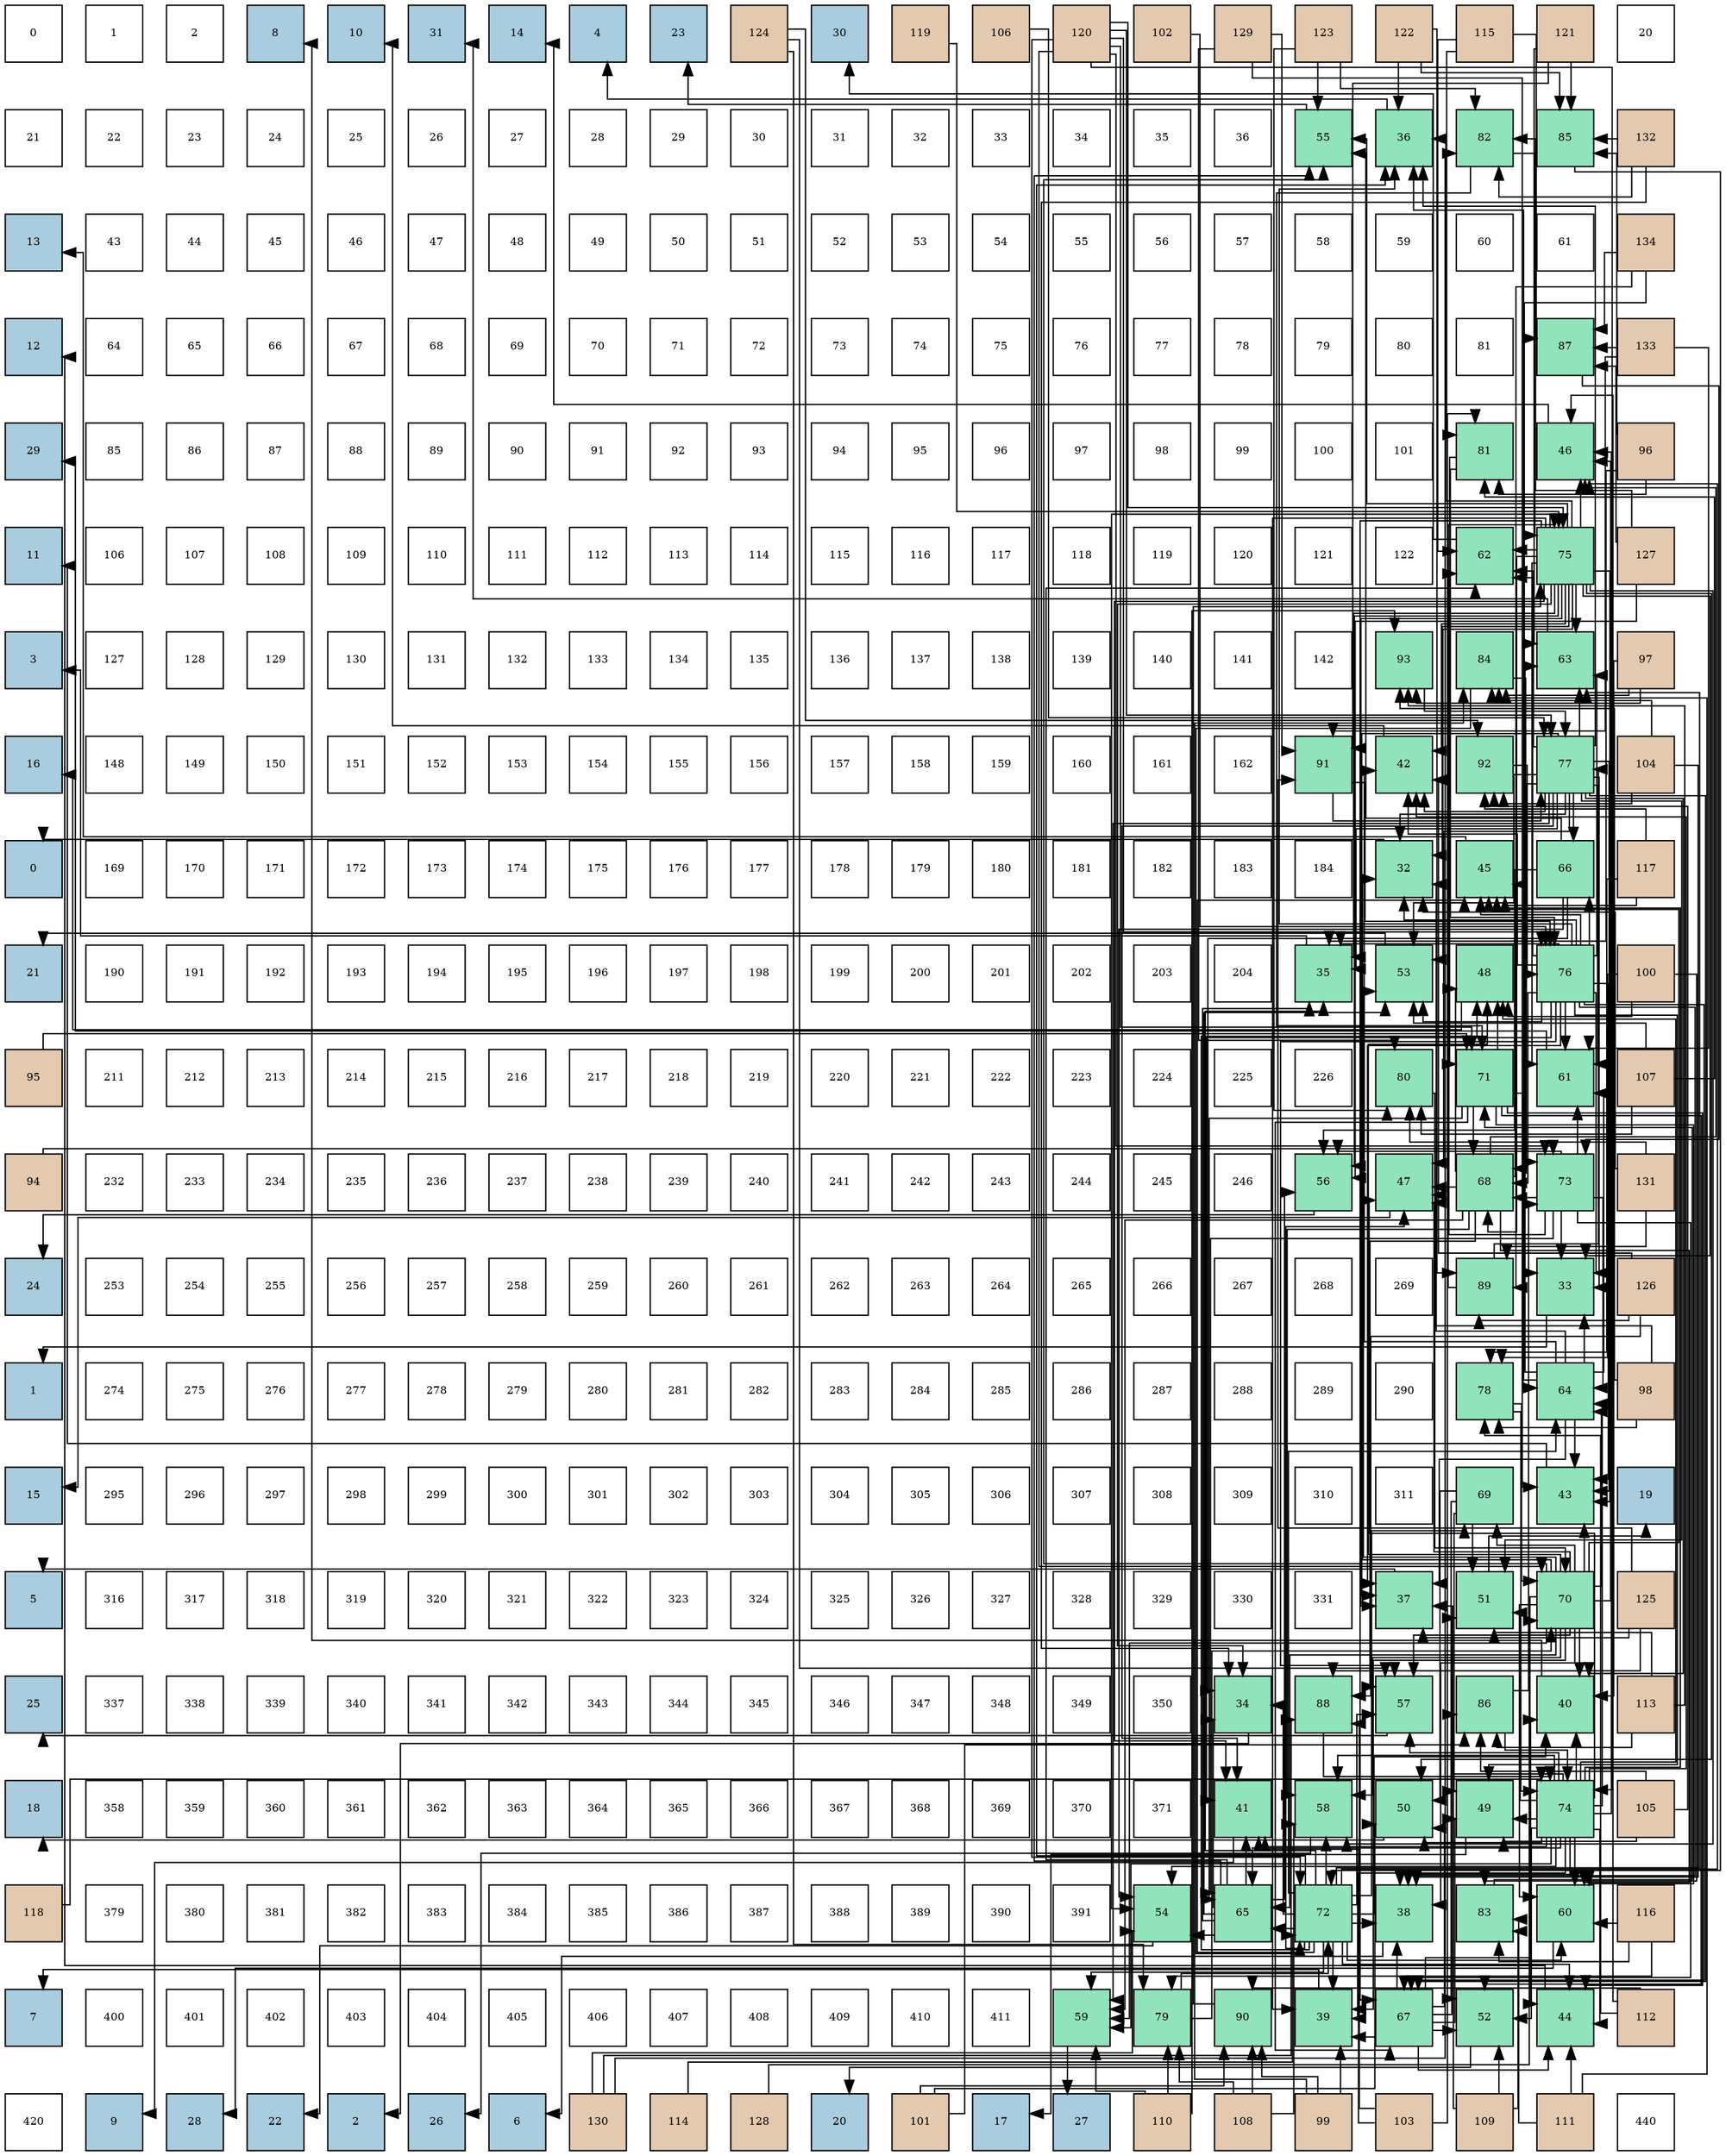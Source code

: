 digraph layout{
 rankdir=TB;
 splines=ortho;
 node [style=filled shape=square fixedsize=true width=0.6];
0[label="0", fontsize=8, fillcolor="#ffffff"];
1[label="1", fontsize=8, fillcolor="#ffffff"];
2[label="2", fontsize=8, fillcolor="#ffffff"];
3[label="8", fontsize=8, fillcolor="#a9ccde"];
4[label="10", fontsize=8, fillcolor="#a9ccde"];
5[label="31", fontsize=8, fillcolor="#a9ccde"];
6[label="14", fontsize=8, fillcolor="#a9ccde"];
7[label="4", fontsize=8, fillcolor="#a9ccde"];
8[label="23", fontsize=8, fillcolor="#a9ccde"];
9[label="124", fontsize=8, fillcolor="#e3c9af"];
10[label="30", fontsize=8, fillcolor="#a9ccde"];
11[label="119", fontsize=8, fillcolor="#e3c9af"];
12[label="106", fontsize=8, fillcolor="#e3c9af"];
13[label="120", fontsize=8, fillcolor="#e3c9af"];
14[label="102", fontsize=8, fillcolor="#e3c9af"];
15[label="129", fontsize=8, fillcolor="#e3c9af"];
16[label="123", fontsize=8, fillcolor="#e3c9af"];
17[label="122", fontsize=8, fillcolor="#e3c9af"];
18[label="115", fontsize=8, fillcolor="#e3c9af"];
19[label="121", fontsize=8, fillcolor="#e3c9af"];
20[label="20", fontsize=8, fillcolor="#ffffff"];
21[label="21", fontsize=8, fillcolor="#ffffff"];
22[label="22", fontsize=8, fillcolor="#ffffff"];
23[label="23", fontsize=8, fillcolor="#ffffff"];
24[label="24", fontsize=8, fillcolor="#ffffff"];
25[label="25", fontsize=8, fillcolor="#ffffff"];
26[label="26", fontsize=8, fillcolor="#ffffff"];
27[label="27", fontsize=8, fillcolor="#ffffff"];
28[label="28", fontsize=8, fillcolor="#ffffff"];
29[label="29", fontsize=8, fillcolor="#ffffff"];
30[label="30", fontsize=8, fillcolor="#ffffff"];
31[label="31", fontsize=8, fillcolor="#ffffff"];
32[label="32", fontsize=8, fillcolor="#ffffff"];
33[label="33", fontsize=8, fillcolor="#ffffff"];
34[label="34", fontsize=8, fillcolor="#ffffff"];
35[label="35", fontsize=8, fillcolor="#ffffff"];
36[label="36", fontsize=8, fillcolor="#ffffff"];
37[label="55", fontsize=8, fillcolor="#91e3bb"];
38[label="36", fontsize=8, fillcolor="#91e3bb"];
39[label="82", fontsize=8, fillcolor="#91e3bb"];
40[label="85", fontsize=8, fillcolor="#91e3bb"];
41[label="132", fontsize=8, fillcolor="#e3c9af"];
42[label="13", fontsize=8, fillcolor="#a9ccde"];
43[label="43", fontsize=8, fillcolor="#ffffff"];
44[label="44", fontsize=8, fillcolor="#ffffff"];
45[label="45", fontsize=8, fillcolor="#ffffff"];
46[label="46", fontsize=8, fillcolor="#ffffff"];
47[label="47", fontsize=8, fillcolor="#ffffff"];
48[label="48", fontsize=8, fillcolor="#ffffff"];
49[label="49", fontsize=8, fillcolor="#ffffff"];
50[label="50", fontsize=8, fillcolor="#ffffff"];
51[label="51", fontsize=8, fillcolor="#ffffff"];
52[label="52", fontsize=8, fillcolor="#ffffff"];
53[label="53", fontsize=8, fillcolor="#ffffff"];
54[label="54", fontsize=8, fillcolor="#ffffff"];
55[label="55", fontsize=8, fillcolor="#ffffff"];
56[label="56", fontsize=8, fillcolor="#ffffff"];
57[label="57", fontsize=8, fillcolor="#ffffff"];
58[label="58", fontsize=8, fillcolor="#ffffff"];
59[label="59", fontsize=8, fillcolor="#ffffff"];
60[label="60", fontsize=8, fillcolor="#ffffff"];
61[label="61", fontsize=8, fillcolor="#ffffff"];
62[label="134", fontsize=8, fillcolor="#e3c9af"];
63[label="12", fontsize=8, fillcolor="#a9ccde"];
64[label="64", fontsize=8, fillcolor="#ffffff"];
65[label="65", fontsize=8, fillcolor="#ffffff"];
66[label="66", fontsize=8, fillcolor="#ffffff"];
67[label="67", fontsize=8, fillcolor="#ffffff"];
68[label="68", fontsize=8, fillcolor="#ffffff"];
69[label="69", fontsize=8, fillcolor="#ffffff"];
70[label="70", fontsize=8, fillcolor="#ffffff"];
71[label="71", fontsize=8, fillcolor="#ffffff"];
72[label="72", fontsize=8, fillcolor="#ffffff"];
73[label="73", fontsize=8, fillcolor="#ffffff"];
74[label="74", fontsize=8, fillcolor="#ffffff"];
75[label="75", fontsize=8, fillcolor="#ffffff"];
76[label="76", fontsize=8, fillcolor="#ffffff"];
77[label="77", fontsize=8, fillcolor="#ffffff"];
78[label="78", fontsize=8, fillcolor="#ffffff"];
79[label="79", fontsize=8, fillcolor="#ffffff"];
80[label="80", fontsize=8, fillcolor="#ffffff"];
81[label="81", fontsize=8, fillcolor="#ffffff"];
82[label="87", fontsize=8, fillcolor="#91e3bb"];
83[label="133", fontsize=8, fillcolor="#e3c9af"];
84[label="29", fontsize=8, fillcolor="#a9ccde"];
85[label="85", fontsize=8, fillcolor="#ffffff"];
86[label="86", fontsize=8, fillcolor="#ffffff"];
87[label="87", fontsize=8, fillcolor="#ffffff"];
88[label="88", fontsize=8, fillcolor="#ffffff"];
89[label="89", fontsize=8, fillcolor="#ffffff"];
90[label="90", fontsize=8, fillcolor="#ffffff"];
91[label="91", fontsize=8, fillcolor="#ffffff"];
92[label="92", fontsize=8, fillcolor="#ffffff"];
93[label="93", fontsize=8, fillcolor="#ffffff"];
94[label="94", fontsize=8, fillcolor="#ffffff"];
95[label="95", fontsize=8, fillcolor="#ffffff"];
96[label="96", fontsize=8, fillcolor="#ffffff"];
97[label="97", fontsize=8, fillcolor="#ffffff"];
98[label="98", fontsize=8, fillcolor="#ffffff"];
99[label="99", fontsize=8, fillcolor="#ffffff"];
100[label="100", fontsize=8, fillcolor="#ffffff"];
101[label="101", fontsize=8, fillcolor="#ffffff"];
102[label="81", fontsize=8, fillcolor="#91e3bb"];
103[label="46", fontsize=8, fillcolor="#91e3bb"];
104[label="96", fontsize=8, fillcolor="#e3c9af"];
105[label="11", fontsize=8, fillcolor="#a9ccde"];
106[label="106", fontsize=8, fillcolor="#ffffff"];
107[label="107", fontsize=8, fillcolor="#ffffff"];
108[label="108", fontsize=8, fillcolor="#ffffff"];
109[label="109", fontsize=8, fillcolor="#ffffff"];
110[label="110", fontsize=8, fillcolor="#ffffff"];
111[label="111", fontsize=8, fillcolor="#ffffff"];
112[label="112", fontsize=8, fillcolor="#ffffff"];
113[label="113", fontsize=8, fillcolor="#ffffff"];
114[label="114", fontsize=8, fillcolor="#ffffff"];
115[label="115", fontsize=8, fillcolor="#ffffff"];
116[label="116", fontsize=8, fillcolor="#ffffff"];
117[label="117", fontsize=8, fillcolor="#ffffff"];
118[label="118", fontsize=8, fillcolor="#ffffff"];
119[label="119", fontsize=8, fillcolor="#ffffff"];
120[label="120", fontsize=8, fillcolor="#ffffff"];
121[label="121", fontsize=8, fillcolor="#ffffff"];
122[label="122", fontsize=8, fillcolor="#ffffff"];
123[label="62", fontsize=8, fillcolor="#91e3bb"];
124[label="75", fontsize=8, fillcolor="#91e3bb"];
125[label="127", fontsize=8, fillcolor="#e3c9af"];
126[label="3", fontsize=8, fillcolor="#a9ccde"];
127[label="127", fontsize=8, fillcolor="#ffffff"];
128[label="128", fontsize=8, fillcolor="#ffffff"];
129[label="129", fontsize=8, fillcolor="#ffffff"];
130[label="130", fontsize=8, fillcolor="#ffffff"];
131[label="131", fontsize=8, fillcolor="#ffffff"];
132[label="132", fontsize=8, fillcolor="#ffffff"];
133[label="133", fontsize=8, fillcolor="#ffffff"];
134[label="134", fontsize=8, fillcolor="#ffffff"];
135[label="135", fontsize=8, fillcolor="#ffffff"];
136[label="136", fontsize=8, fillcolor="#ffffff"];
137[label="137", fontsize=8, fillcolor="#ffffff"];
138[label="138", fontsize=8, fillcolor="#ffffff"];
139[label="139", fontsize=8, fillcolor="#ffffff"];
140[label="140", fontsize=8, fillcolor="#ffffff"];
141[label="141", fontsize=8, fillcolor="#ffffff"];
142[label="142", fontsize=8, fillcolor="#ffffff"];
143[label="93", fontsize=8, fillcolor="#91e3bb"];
144[label="84", fontsize=8, fillcolor="#91e3bb"];
145[label="63", fontsize=8, fillcolor="#91e3bb"];
146[label="97", fontsize=8, fillcolor="#e3c9af"];
147[label="16", fontsize=8, fillcolor="#a9ccde"];
148[label="148", fontsize=8, fillcolor="#ffffff"];
149[label="149", fontsize=8, fillcolor="#ffffff"];
150[label="150", fontsize=8, fillcolor="#ffffff"];
151[label="151", fontsize=8, fillcolor="#ffffff"];
152[label="152", fontsize=8, fillcolor="#ffffff"];
153[label="153", fontsize=8, fillcolor="#ffffff"];
154[label="154", fontsize=8, fillcolor="#ffffff"];
155[label="155", fontsize=8, fillcolor="#ffffff"];
156[label="156", fontsize=8, fillcolor="#ffffff"];
157[label="157", fontsize=8, fillcolor="#ffffff"];
158[label="158", fontsize=8, fillcolor="#ffffff"];
159[label="159", fontsize=8, fillcolor="#ffffff"];
160[label="160", fontsize=8, fillcolor="#ffffff"];
161[label="161", fontsize=8, fillcolor="#ffffff"];
162[label="162", fontsize=8, fillcolor="#ffffff"];
163[label="91", fontsize=8, fillcolor="#91e3bb"];
164[label="42", fontsize=8, fillcolor="#91e3bb"];
165[label="92", fontsize=8, fillcolor="#91e3bb"];
166[label="77", fontsize=8, fillcolor="#91e3bb"];
167[label="104", fontsize=8, fillcolor="#e3c9af"];
168[label="0", fontsize=8, fillcolor="#a9ccde"];
169[label="169", fontsize=8, fillcolor="#ffffff"];
170[label="170", fontsize=8, fillcolor="#ffffff"];
171[label="171", fontsize=8, fillcolor="#ffffff"];
172[label="172", fontsize=8, fillcolor="#ffffff"];
173[label="173", fontsize=8, fillcolor="#ffffff"];
174[label="174", fontsize=8, fillcolor="#ffffff"];
175[label="175", fontsize=8, fillcolor="#ffffff"];
176[label="176", fontsize=8, fillcolor="#ffffff"];
177[label="177", fontsize=8, fillcolor="#ffffff"];
178[label="178", fontsize=8, fillcolor="#ffffff"];
179[label="179", fontsize=8, fillcolor="#ffffff"];
180[label="180", fontsize=8, fillcolor="#ffffff"];
181[label="181", fontsize=8, fillcolor="#ffffff"];
182[label="182", fontsize=8, fillcolor="#ffffff"];
183[label="183", fontsize=8, fillcolor="#ffffff"];
184[label="184", fontsize=8, fillcolor="#ffffff"];
185[label="32", fontsize=8, fillcolor="#91e3bb"];
186[label="45", fontsize=8, fillcolor="#91e3bb"];
187[label="66", fontsize=8, fillcolor="#91e3bb"];
188[label="117", fontsize=8, fillcolor="#e3c9af"];
189[label="21", fontsize=8, fillcolor="#a9ccde"];
190[label="190", fontsize=8, fillcolor="#ffffff"];
191[label="191", fontsize=8, fillcolor="#ffffff"];
192[label="192", fontsize=8, fillcolor="#ffffff"];
193[label="193", fontsize=8, fillcolor="#ffffff"];
194[label="194", fontsize=8, fillcolor="#ffffff"];
195[label="195", fontsize=8, fillcolor="#ffffff"];
196[label="196", fontsize=8, fillcolor="#ffffff"];
197[label="197", fontsize=8, fillcolor="#ffffff"];
198[label="198", fontsize=8, fillcolor="#ffffff"];
199[label="199", fontsize=8, fillcolor="#ffffff"];
200[label="200", fontsize=8, fillcolor="#ffffff"];
201[label="201", fontsize=8, fillcolor="#ffffff"];
202[label="202", fontsize=8, fillcolor="#ffffff"];
203[label="203", fontsize=8, fillcolor="#ffffff"];
204[label="204", fontsize=8, fillcolor="#ffffff"];
205[label="35", fontsize=8, fillcolor="#91e3bb"];
206[label="53", fontsize=8, fillcolor="#91e3bb"];
207[label="48", fontsize=8, fillcolor="#91e3bb"];
208[label="76", fontsize=8, fillcolor="#91e3bb"];
209[label="100", fontsize=8, fillcolor="#e3c9af"];
210[label="95", fontsize=8, fillcolor="#e3c9af"];
211[label="211", fontsize=8, fillcolor="#ffffff"];
212[label="212", fontsize=8, fillcolor="#ffffff"];
213[label="213", fontsize=8, fillcolor="#ffffff"];
214[label="214", fontsize=8, fillcolor="#ffffff"];
215[label="215", fontsize=8, fillcolor="#ffffff"];
216[label="216", fontsize=8, fillcolor="#ffffff"];
217[label="217", fontsize=8, fillcolor="#ffffff"];
218[label="218", fontsize=8, fillcolor="#ffffff"];
219[label="219", fontsize=8, fillcolor="#ffffff"];
220[label="220", fontsize=8, fillcolor="#ffffff"];
221[label="221", fontsize=8, fillcolor="#ffffff"];
222[label="222", fontsize=8, fillcolor="#ffffff"];
223[label="223", fontsize=8, fillcolor="#ffffff"];
224[label="224", fontsize=8, fillcolor="#ffffff"];
225[label="225", fontsize=8, fillcolor="#ffffff"];
226[label="226", fontsize=8, fillcolor="#ffffff"];
227[label="80", fontsize=8, fillcolor="#91e3bb"];
228[label="71", fontsize=8, fillcolor="#91e3bb"];
229[label="61", fontsize=8, fillcolor="#91e3bb"];
230[label="107", fontsize=8, fillcolor="#e3c9af"];
231[label="94", fontsize=8, fillcolor="#e3c9af"];
232[label="232", fontsize=8, fillcolor="#ffffff"];
233[label="233", fontsize=8, fillcolor="#ffffff"];
234[label="234", fontsize=8, fillcolor="#ffffff"];
235[label="235", fontsize=8, fillcolor="#ffffff"];
236[label="236", fontsize=8, fillcolor="#ffffff"];
237[label="237", fontsize=8, fillcolor="#ffffff"];
238[label="238", fontsize=8, fillcolor="#ffffff"];
239[label="239", fontsize=8, fillcolor="#ffffff"];
240[label="240", fontsize=8, fillcolor="#ffffff"];
241[label="241", fontsize=8, fillcolor="#ffffff"];
242[label="242", fontsize=8, fillcolor="#ffffff"];
243[label="243", fontsize=8, fillcolor="#ffffff"];
244[label="244", fontsize=8, fillcolor="#ffffff"];
245[label="245", fontsize=8, fillcolor="#ffffff"];
246[label="246", fontsize=8, fillcolor="#ffffff"];
247[label="56", fontsize=8, fillcolor="#91e3bb"];
248[label="47", fontsize=8, fillcolor="#91e3bb"];
249[label="68", fontsize=8, fillcolor="#91e3bb"];
250[label="73", fontsize=8, fillcolor="#91e3bb"];
251[label="131", fontsize=8, fillcolor="#e3c9af"];
252[label="24", fontsize=8, fillcolor="#a9ccde"];
253[label="253", fontsize=8, fillcolor="#ffffff"];
254[label="254", fontsize=8, fillcolor="#ffffff"];
255[label="255", fontsize=8, fillcolor="#ffffff"];
256[label="256", fontsize=8, fillcolor="#ffffff"];
257[label="257", fontsize=8, fillcolor="#ffffff"];
258[label="258", fontsize=8, fillcolor="#ffffff"];
259[label="259", fontsize=8, fillcolor="#ffffff"];
260[label="260", fontsize=8, fillcolor="#ffffff"];
261[label="261", fontsize=8, fillcolor="#ffffff"];
262[label="262", fontsize=8, fillcolor="#ffffff"];
263[label="263", fontsize=8, fillcolor="#ffffff"];
264[label="264", fontsize=8, fillcolor="#ffffff"];
265[label="265", fontsize=8, fillcolor="#ffffff"];
266[label="266", fontsize=8, fillcolor="#ffffff"];
267[label="267", fontsize=8, fillcolor="#ffffff"];
268[label="268", fontsize=8, fillcolor="#ffffff"];
269[label="269", fontsize=8, fillcolor="#ffffff"];
270[label="89", fontsize=8, fillcolor="#91e3bb"];
271[label="33", fontsize=8, fillcolor="#91e3bb"];
272[label="126", fontsize=8, fillcolor="#e3c9af"];
273[label="1", fontsize=8, fillcolor="#a9ccde"];
274[label="274", fontsize=8, fillcolor="#ffffff"];
275[label="275", fontsize=8, fillcolor="#ffffff"];
276[label="276", fontsize=8, fillcolor="#ffffff"];
277[label="277", fontsize=8, fillcolor="#ffffff"];
278[label="278", fontsize=8, fillcolor="#ffffff"];
279[label="279", fontsize=8, fillcolor="#ffffff"];
280[label="280", fontsize=8, fillcolor="#ffffff"];
281[label="281", fontsize=8, fillcolor="#ffffff"];
282[label="282", fontsize=8, fillcolor="#ffffff"];
283[label="283", fontsize=8, fillcolor="#ffffff"];
284[label="284", fontsize=8, fillcolor="#ffffff"];
285[label="285", fontsize=8, fillcolor="#ffffff"];
286[label="286", fontsize=8, fillcolor="#ffffff"];
287[label="287", fontsize=8, fillcolor="#ffffff"];
288[label="288", fontsize=8, fillcolor="#ffffff"];
289[label="289", fontsize=8, fillcolor="#ffffff"];
290[label="290", fontsize=8, fillcolor="#ffffff"];
291[label="78", fontsize=8, fillcolor="#91e3bb"];
292[label="64", fontsize=8, fillcolor="#91e3bb"];
293[label="98", fontsize=8, fillcolor="#e3c9af"];
294[label="15", fontsize=8, fillcolor="#a9ccde"];
295[label="295", fontsize=8, fillcolor="#ffffff"];
296[label="296", fontsize=8, fillcolor="#ffffff"];
297[label="297", fontsize=8, fillcolor="#ffffff"];
298[label="298", fontsize=8, fillcolor="#ffffff"];
299[label="299", fontsize=8, fillcolor="#ffffff"];
300[label="300", fontsize=8, fillcolor="#ffffff"];
301[label="301", fontsize=8, fillcolor="#ffffff"];
302[label="302", fontsize=8, fillcolor="#ffffff"];
303[label="303", fontsize=8, fillcolor="#ffffff"];
304[label="304", fontsize=8, fillcolor="#ffffff"];
305[label="305", fontsize=8, fillcolor="#ffffff"];
306[label="306", fontsize=8, fillcolor="#ffffff"];
307[label="307", fontsize=8, fillcolor="#ffffff"];
308[label="308", fontsize=8, fillcolor="#ffffff"];
309[label="309", fontsize=8, fillcolor="#ffffff"];
310[label="310", fontsize=8, fillcolor="#ffffff"];
311[label="311", fontsize=8, fillcolor="#ffffff"];
312[label="69", fontsize=8, fillcolor="#91e3bb"];
313[label="43", fontsize=8, fillcolor="#91e3bb"];
314[label="19", fontsize=8, fillcolor="#a9ccde"];
315[label="5", fontsize=8, fillcolor="#a9ccde"];
316[label="316", fontsize=8, fillcolor="#ffffff"];
317[label="317", fontsize=8, fillcolor="#ffffff"];
318[label="318", fontsize=8, fillcolor="#ffffff"];
319[label="319", fontsize=8, fillcolor="#ffffff"];
320[label="320", fontsize=8, fillcolor="#ffffff"];
321[label="321", fontsize=8, fillcolor="#ffffff"];
322[label="322", fontsize=8, fillcolor="#ffffff"];
323[label="323", fontsize=8, fillcolor="#ffffff"];
324[label="324", fontsize=8, fillcolor="#ffffff"];
325[label="325", fontsize=8, fillcolor="#ffffff"];
326[label="326", fontsize=8, fillcolor="#ffffff"];
327[label="327", fontsize=8, fillcolor="#ffffff"];
328[label="328", fontsize=8, fillcolor="#ffffff"];
329[label="329", fontsize=8, fillcolor="#ffffff"];
330[label="330", fontsize=8, fillcolor="#ffffff"];
331[label="331", fontsize=8, fillcolor="#ffffff"];
332[label="37", fontsize=8, fillcolor="#91e3bb"];
333[label="51", fontsize=8, fillcolor="#91e3bb"];
334[label="70", fontsize=8, fillcolor="#91e3bb"];
335[label="125", fontsize=8, fillcolor="#e3c9af"];
336[label="25", fontsize=8, fillcolor="#a9ccde"];
337[label="337", fontsize=8, fillcolor="#ffffff"];
338[label="338", fontsize=8, fillcolor="#ffffff"];
339[label="339", fontsize=8, fillcolor="#ffffff"];
340[label="340", fontsize=8, fillcolor="#ffffff"];
341[label="341", fontsize=8, fillcolor="#ffffff"];
342[label="342", fontsize=8, fillcolor="#ffffff"];
343[label="343", fontsize=8, fillcolor="#ffffff"];
344[label="344", fontsize=8, fillcolor="#ffffff"];
345[label="345", fontsize=8, fillcolor="#ffffff"];
346[label="346", fontsize=8, fillcolor="#ffffff"];
347[label="347", fontsize=8, fillcolor="#ffffff"];
348[label="348", fontsize=8, fillcolor="#ffffff"];
349[label="349", fontsize=8, fillcolor="#ffffff"];
350[label="350", fontsize=8, fillcolor="#ffffff"];
351[label="34", fontsize=8, fillcolor="#91e3bb"];
352[label="88", fontsize=8, fillcolor="#91e3bb"];
353[label="57", fontsize=8, fillcolor="#91e3bb"];
354[label="86", fontsize=8, fillcolor="#91e3bb"];
355[label="40", fontsize=8, fillcolor="#91e3bb"];
356[label="113", fontsize=8, fillcolor="#e3c9af"];
357[label="18", fontsize=8, fillcolor="#a9ccde"];
358[label="358", fontsize=8, fillcolor="#ffffff"];
359[label="359", fontsize=8, fillcolor="#ffffff"];
360[label="360", fontsize=8, fillcolor="#ffffff"];
361[label="361", fontsize=8, fillcolor="#ffffff"];
362[label="362", fontsize=8, fillcolor="#ffffff"];
363[label="363", fontsize=8, fillcolor="#ffffff"];
364[label="364", fontsize=8, fillcolor="#ffffff"];
365[label="365", fontsize=8, fillcolor="#ffffff"];
366[label="366", fontsize=8, fillcolor="#ffffff"];
367[label="367", fontsize=8, fillcolor="#ffffff"];
368[label="368", fontsize=8, fillcolor="#ffffff"];
369[label="369", fontsize=8, fillcolor="#ffffff"];
370[label="370", fontsize=8, fillcolor="#ffffff"];
371[label="371", fontsize=8, fillcolor="#ffffff"];
372[label="41", fontsize=8, fillcolor="#91e3bb"];
373[label="58", fontsize=8, fillcolor="#91e3bb"];
374[label="50", fontsize=8, fillcolor="#91e3bb"];
375[label="49", fontsize=8, fillcolor="#91e3bb"];
376[label="74", fontsize=8, fillcolor="#91e3bb"];
377[label="105", fontsize=8, fillcolor="#e3c9af"];
378[label="118", fontsize=8, fillcolor="#e3c9af"];
379[label="379", fontsize=8, fillcolor="#ffffff"];
380[label="380", fontsize=8, fillcolor="#ffffff"];
381[label="381", fontsize=8, fillcolor="#ffffff"];
382[label="382", fontsize=8, fillcolor="#ffffff"];
383[label="383", fontsize=8, fillcolor="#ffffff"];
384[label="384", fontsize=8, fillcolor="#ffffff"];
385[label="385", fontsize=8, fillcolor="#ffffff"];
386[label="386", fontsize=8, fillcolor="#ffffff"];
387[label="387", fontsize=8, fillcolor="#ffffff"];
388[label="388", fontsize=8, fillcolor="#ffffff"];
389[label="389", fontsize=8, fillcolor="#ffffff"];
390[label="390", fontsize=8, fillcolor="#ffffff"];
391[label="391", fontsize=8, fillcolor="#ffffff"];
392[label="54", fontsize=8, fillcolor="#91e3bb"];
393[label="65", fontsize=8, fillcolor="#91e3bb"];
394[label="72", fontsize=8, fillcolor="#91e3bb"];
395[label="38", fontsize=8, fillcolor="#91e3bb"];
396[label="83", fontsize=8, fillcolor="#91e3bb"];
397[label="60", fontsize=8, fillcolor="#91e3bb"];
398[label="116", fontsize=8, fillcolor="#e3c9af"];
399[label="7", fontsize=8, fillcolor="#a9ccde"];
400[label="400", fontsize=8, fillcolor="#ffffff"];
401[label="401", fontsize=8, fillcolor="#ffffff"];
402[label="402", fontsize=8, fillcolor="#ffffff"];
403[label="403", fontsize=8, fillcolor="#ffffff"];
404[label="404", fontsize=8, fillcolor="#ffffff"];
405[label="405", fontsize=8, fillcolor="#ffffff"];
406[label="406", fontsize=8, fillcolor="#ffffff"];
407[label="407", fontsize=8, fillcolor="#ffffff"];
408[label="408", fontsize=8, fillcolor="#ffffff"];
409[label="409", fontsize=8, fillcolor="#ffffff"];
410[label="410", fontsize=8, fillcolor="#ffffff"];
411[label="411", fontsize=8, fillcolor="#ffffff"];
412[label="59", fontsize=8, fillcolor="#91e3bb"];
413[label="79", fontsize=8, fillcolor="#91e3bb"];
414[label="90", fontsize=8, fillcolor="#91e3bb"];
415[label="39", fontsize=8, fillcolor="#91e3bb"];
416[label="67", fontsize=8, fillcolor="#91e3bb"];
417[label="52", fontsize=8, fillcolor="#91e3bb"];
418[label="44", fontsize=8, fillcolor="#91e3bb"];
419[label="112", fontsize=8, fillcolor="#e3c9af"];
420[label="420", fontsize=8, fillcolor="#ffffff"];
421[label="9", fontsize=8, fillcolor="#a9ccde"];
422[label="28", fontsize=8, fillcolor="#a9ccde"];
423[label="22", fontsize=8, fillcolor="#a9ccde"];
424[label="2", fontsize=8, fillcolor="#a9ccde"];
425[label="26", fontsize=8, fillcolor="#a9ccde"];
426[label="6", fontsize=8, fillcolor="#a9ccde"];
427[label="130", fontsize=8, fillcolor="#e3c9af"];
428[label="114", fontsize=8, fillcolor="#e3c9af"];
429[label="128", fontsize=8, fillcolor="#e3c9af"];
430[label="20", fontsize=8, fillcolor="#a9ccde"];
431[label="101", fontsize=8, fillcolor="#e3c9af"];
432[label="17", fontsize=8, fillcolor="#a9ccde"];
433[label="27", fontsize=8, fillcolor="#a9ccde"];
434[label="110", fontsize=8, fillcolor="#e3c9af"];
435[label="108", fontsize=8, fillcolor="#e3c9af"];
436[label="99", fontsize=8, fillcolor="#e3c9af"];
437[label="103", fontsize=8, fillcolor="#e3c9af"];
438[label="109", fontsize=8, fillcolor="#e3c9af"];
439[label="111", fontsize=8, fillcolor="#e3c9af"];
440[label="440", fontsize=8, fillcolor="#ffffff"];
edge [constraint=false, style=vis];185 -> 168;
271 -> 273;
351 -> 424;
205 -> 126;
38 -> 7;
332 -> 315;
395 -> 426;
415 -> 399;
355 -> 3;
372 -> 421;
164 -> 4;
313 -> 105;
418 -> 63;
186 -> 42;
103 -> 6;
248 -> 294;
207 -> 147;
375 -> 432;
374 -> 357;
333 -> 314;
417 -> 430;
206 -> 189;
392 -> 423;
37 -> 8;
247 -> 252;
353 -> 336;
373 -> 425;
412 -> 433;
397 -> 422;
229 -> 84;
123 -> 10;
145 -> 5;
292 -> 185;
292 -> 271;
292 -> 38;
292 -> 332;
292 -> 164;
292 -> 313;
292 -> 229;
292 -> 145;
393 -> 351;
393 -> 205;
393 -> 372;
393 -> 206;
393 -> 392;
393 -> 37;
393 -> 247;
393 -> 123;
187 -> 351;
187 -> 392;
187 -> 37;
187 -> 247;
416 -> 395;
416 -> 415;
416 -> 355;
416 -> 418;
416 -> 375;
416 -> 374;
416 -> 333;
416 -> 417;
249 -> 186;
249 -> 103;
249 -> 248;
249 -> 207;
249 -> 353;
249 -> 373;
249 -> 412;
249 -> 397;
312 -> 375;
312 -> 374;
312 -> 333;
312 -> 417;
334 -> 185;
334 -> 395;
334 -> 415;
334 -> 355;
334 -> 313;
334 -> 418;
334 -> 186;
334 -> 103;
334 -> 248;
334 -> 207;
334 -> 206;
334 -> 37;
334 -> 353;
334 -> 373;
334 -> 412;
334 -> 397;
334 -> 292;
334 -> 393;
334 -> 312;
228 -> 418;
228 -> 207;
228 -> 417;
228 -> 397;
228 -> 292;
228 -> 393;
228 -> 416;
228 -> 249;
394 -> 351;
394 -> 205;
394 -> 38;
394 -> 395;
394 -> 415;
394 -> 355;
394 -> 418;
394 -> 186;
394 -> 103;
394 -> 248;
394 -> 207;
394 -> 353;
394 -> 373;
394 -> 412;
394 -> 397;
394 -> 145;
394 -> 292;
394 -> 393;
394 -> 312;
250 -> 271;
250 -> 247;
250 -> 229;
250 -> 123;
250 -> 292;
250 -> 393;
250 -> 416;
250 -> 249;
376 -> 332;
376 -> 395;
376 -> 415;
376 -> 355;
376 -> 372;
376 -> 164;
376 -> 418;
376 -> 186;
376 -> 103;
376 -> 248;
376 -> 207;
376 -> 375;
376 -> 374;
376 -> 333;
376 -> 417;
376 -> 392;
376 -> 353;
376 -> 373;
376 -> 412;
376 -> 397;
376 -> 292;
376 -> 393;
124 -> 185;
124 -> 271;
124 -> 351;
124 -> 205;
124 -> 38;
124 -> 332;
124 -> 415;
124 -> 372;
124 -> 164;
124 -> 313;
124 -> 103;
124 -> 374;
124 -> 206;
124 -> 392;
124 -> 37;
124 -> 247;
124 -> 373;
124 -> 229;
124 -> 123;
124 -> 145;
124 -> 416;
124 -> 249;
208 -> 185;
208 -> 271;
208 -> 205;
208 -> 38;
208 -> 332;
208 -> 395;
208 -> 372;
208 -> 164;
208 -> 313;
208 -> 186;
208 -> 375;
208 -> 206;
208 -> 353;
208 -> 229;
208 -> 123;
208 -> 145;
208 -> 187;
208 -> 416;
208 -> 249;
166 -> 185;
166 -> 271;
166 -> 205;
166 -> 38;
166 -> 332;
166 -> 355;
166 -> 372;
166 -> 164;
166 -> 313;
166 -> 248;
166 -> 333;
166 -> 206;
166 -> 412;
166 -> 229;
166 -> 123;
166 -> 145;
166 -> 187;
166 -> 416;
166 -> 249;
291 -> 334;
291 -> 376;
413 -> 334;
413 -> 394;
227 -> 334;
102 -> 228;
102 -> 208;
39 -> 228;
39 -> 124;
396 -> 228;
144 -> 394;
144 -> 250;
40 -> 394;
354 -> 250;
354 -> 376;
82 -> 250;
352 -> 376;
270 -> 124;
270 -> 166;
414 -> 124;
163 -> 208;
163 -> 166;
165 -> 208;
143 -> 166;
231 -> 250;
210 -> 228;
104 -> 205;
104 -> 102;
104 -> 40;
146 -> 355;
146 -> 144;
146 -> 143;
293 -> 248;
293 -> 291;
293 -> 143;
436 -> 415;
436 -> 144;
436 -> 414;
209 -> 207;
209 -> 291;
209 -> 396;
431 -> 374;
431 -> 354;
431 -> 414;
14 -> 208;
437 -> 372;
437 -> 102;
437 -> 352;
167 -> 395;
167 -> 144;
167 -> 165;
377 -> 375;
377 -> 354;
377 -> 165;
12 -> 166;
230 -> 206;
230 -> 227;
230 -> 102;
435 -> 373;
435 -> 413;
435 -> 414;
438 -> 417;
438 -> 396;
438 -> 354;
434 -> 412;
434 -> 413;
434 -> 143;
439 -> 418;
439 -> 396;
439 -> 144;
419 -> 103;
419 -> 291;
419 -> 414;
356 -> 333;
356 -> 354;
356 -> 143;
428 -> 394;
18 -> 123;
18 -> 102;
18 -> 82;
398 -> 397;
398 -> 413;
398 -> 396;
188 -> 186;
188 -> 291;
188 -> 165;
378 -> 376;
11 -> 124;
13 -> 334;
13 -> 228;
13 -> 394;
13 -> 250;
13 -> 376;
13 -> 124;
13 -> 208;
13 -> 166;
19 -> 145;
19 -> 40;
19 -> 163;
17 -> 38;
17 -> 40;
17 -> 270;
16 -> 37;
16 -> 227;
16 -> 39;
9 -> 353;
9 -> 413;
9 -> 165;
335 -> 332;
335 -> 352;
335 -> 163;
272 -> 164;
272 -> 352;
272 -> 270;
125 -> 247;
125 -> 39;
125 -> 82;
429 -> 334;
15 -> 313;
15 -> 227;
15 -> 163;
427 -> 392;
427 -> 39;
427 -> 352;
251 -> 185;
251 -> 227;
251 -> 270;
41 -> 351;
41 -> 39;
41 -> 40;
83 -> 229;
83 -> 82;
83 -> 163;
62 -> 271;
62 -> 82;
62 -> 270;
edge [constraint=true, style=invis];
0 -> 21 -> 42 -> 63 -> 84 -> 105 -> 126 -> 147 -> 168 -> 189 -> 210 -> 231 -> 252 -> 273 -> 294 -> 315 -> 336 -> 357 -> 378 -> 399 -> 420;
1 -> 22 -> 43 -> 64 -> 85 -> 106 -> 127 -> 148 -> 169 -> 190 -> 211 -> 232 -> 253 -> 274 -> 295 -> 316 -> 337 -> 358 -> 379 -> 400 -> 421;
2 -> 23 -> 44 -> 65 -> 86 -> 107 -> 128 -> 149 -> 170 -> 191 -> 212 -> 233 -> 254 -> 275 -> 296 -> 317 -> 338 -> 359 -> 380 -> 401 -> 422;
3 -> 24 -> 45 -> 66 -> 87 -> 108 -> 129 -> 150 -> 171 -> 192 -> 213 -> 234 -> 255 -> 276 -> 297 -> 318 -> 339 -> 360 -> 381 -> 402 -> 423;
4 -> 25 -> 46 -> 67 -> 88 -> 109 -> 130 -> 151 -> 172 -> 193 -> 214 -> 235 -> 256 -> 277 -> 298 -> 319 -> 340 -> 361 -> 382 -> 403 -> 424;
5 -> 26 -> 47 -> 68 -> 89 -> 110 -> 131 -> 152 -> 173 -> 194 -> 215 -> 236 -> 257 -> 278 -> 299 -> 320 -> 341 -> 362 -> 383 -> 404 -> 425;
6 -> 27 -> 48 -> 69 -> 90 -> 111 -> 132 -> 153 -> 174 -> 195 -> 216 -> 237 -> 258 -> 279 -> 300 -> 321 -> 342 -> 363 -> 384 -> 405 -> 426;
7 -> 28 -> 49 -> 70 -> 91 -> 112 -> 133 -> 154 -> 175 -> 196 -> 217 -> 238 -> 259 -> 280 -> 301 -> 322 -> 343 -> 364 -> 385 -> 406 -> 427;
8 -> 29 -> 50 -> 71 -> 92 -> 113 -> 134 -> 155 -> 176 -> 197 -> 218 -> 239 -> 260 -> 281 -> 302 -> 323 -> 344 -> 365 -> 386 -> 407 -> 428;
9 -> 30 -> 51 -> 72 -> 93 -> 114 -> 135 -> 156 -> 177 -> 198 -> 219 -> 240 -> 261 -> 282 -> 303 -> 324 -> 345 -> 366 -> 387 -> 408 -> 429;
10 -> 31 -> 52 -> 73 -> 94 -> 115 -> 136 -> 157 -> 178 -> 199 -> 220 -> 241 -> 262 -> 283 -> 304 -> 325 -> 346 -> 367 -> 388 -> 409 -> 430;
11 -> 32 -> 53 -> 74 -> 95 -> 116 -> 137 -> 158 -> 179 -> 200 -> 221 -> 242 -> 263 -> 284 -> 305 -> 326 -> 347 -> 368 -> 389 -> 410 -> 431;
12 -> 33 -> 54 -> 75 -> 96 -> 117 -> 138 -> 159 -> 180 -> 201 -> 222 -> 243 -> 264 -> 285 -> 306 -> 327 -> 348 -> 369 -> 390 -> 411 -> 432;
13 -> 34 -> 55 -> 76 -> 97 -> 118 -> 139 -> 160 -> 181 -> 202 -> 223 -> 244 -> 265 -> 286 -> 307 -> 328 -> 349 -> 370 -> 391 -> 412 -> 433;
14 -> 35 -> 56 -> 77 -> 98 -> 119 -> 140 -> 161 -> 182 -> 203 -> 224 -> 245 -> 266 -> 287 -> 308 -> 329 -> 350 -> 371 -> 392 -> 413 -> 434;
15 -> 36 -> 57 -> 78 -> 99 -> 120 -> 141 -> 162 -> 183 -> 204 -> 225 -> 246 -> 267 -> 288 -> 309 -> 330 -> 351 -> 372 -> 393 -> 414 -> 435;
16 -> 37 -> 58 -> 79 -> 100 -> 121 -> 142 -> 163 -> 184 -> 205 -> 226 -> 247 -> 268 -> 289 -> 310 -> 331 -> 352 -> 373 -> 394 -> 415 -> 436;
17 -> 38 -> 59 -> 80 -> 101 -> 122 -> 143 -> 164 -> 185 -> 206 -> 227 -> 248 -> 269 -> 290 -> 311 -> 332 -> 353 -> 374 -> 395 -> 416 -> 437;
18 -> 39 -> 60 -> 81 -> 102 -> 123 -> 144 -> 165 -> 186 -> 207 -> 228 -> 249 -> 270 -> 291 -> 312 -> 333 -> 354 -> 375 -> 396 -> 417 -> 438;
19 -> 40 -> 61 -> 82 -> 103 -> 124 -> 145 -> 166 -> 187 -> 208 -> 229 -> 250 -> 271 -> 292 -> 313 -> 334 -> 355 -> 376 -> 397 -> 418 -> 439;
20 -> 41 -> 62 -> 83 -> 104 -> 125 -> 146 -> 167 -> 188 -> 209 -> 230 -> 251 -> 272 -> 293 -> 314 -> 335 -> 356 -> 377 -> 398 -> 419 -> 440;
rank = same {0 -> 1 -> 2 -> 3 -> 4 -> 5 -> 6 -> 7 -> 8 -> 9 -> 10 -> 11 -> 12 -> 13 -> 14 -> 15 -> 16 -> 17 -> 18 -> 19 -> 20};
rank = same {21 -> 22 -> 23 -> 24 -> 25 -> 26 -> 27 -> 28 -> 29 -> 30 -> 31 -> 32 -> 33 -> 34 -> 35 -> 36 -> 37 -> 38 -> 39 -> 40 -> 41};
rank = same {42 -> 43 -> 44 -> 45 -> 46 -> 47 -> 48 -> 49 -> 50 -> 51 -> 52 -> 53 -> 54 -> 55 -> 56 -> 57 -> 58 -> 59 -> 60 -> 61 -> 62};
rank = same {63 -> 64 -> 65 -> 66 -> 67 -> 68 -> 69 -> 70 -> 71 -> 72 -> 73 -> 74 -> 75 -> 76 -> 77 -> 78 -> 79 -> 80 -> 81 -> 82 -> 83};
rank = same {84 -> 85 -> 86 -> 87 -> 88 -> 89 -> 90 -> 91 -> 92 -> 93 -> 94 -> 95 -> 96 -> 97 -> 98 -> 99 -> 100 -> 101 -> 102 -> 103 -> 104};
rank = same {105 -> 106 -> 107 -> 108 -> 109 -> 110 -> 111 -> 112 -> 113 -> 114 -> 115 -> 116 -> 117 -> 118 -> 119 -> 120 -> 121 -> 122 -> 123 -> 124 -> 125};
rank = same {126 -> 127 -> 128 -> 129 -> 130 -> 131 -> 132 -> 133 -> 134 -> 135 -> 136 -> 137 -> 138 -> 139 -> 140 -> 141 -> 142 -> 143 -> 144 -> 145 -> 146};
rank = same {147 -> 148 -> 149 -> 150 -> 151 -> 152 -> 153 -> 154 -> 155 -> 156 -> 157 -> 158 -> 159 -> 160 -> 161 -> 162 -> 163 -> 164 -> 165 -> 166 -> 167};
rank = same {168 -> 169 -> 170 -> 171 -> 172 -> 173 -> 174 -> 175 -> 176 -> 177 -> 178 -> 179 -> 180 -> 181 -> 182 -> 183 -> 184 -> 185 -> 186 -> 187 -> 188};
rank = same {189 -> 190 -> 191 -> 192 -> 193 -> 194 -> 195 -> 196 -> 197 -> 198 -> 199 -> 200 -> 201 -> 202 -> 203 -> 204 -> 205 -> 206 -> 207 -> 208 -> 209};
rank = same {210 -> 211 -> 212 -> 213 -> 214 -> 215 -> 216 -> 217 -> 218 -> 219 -> 220 -> 221 -> 222 -> 223 -> 224 -> 225 -> 226 -> 227 -> 228 -> 229 -> 230};
rank = same {231 -> 232 -> 233 -> 234 -> 235 -> 236 -> 237 -> 238 -> 239 -> 240 -> 241 -> 242 -> 243 -> 244 -> 245 -> 246 -> 247 -> 248 -> 249 -> 250 -> 251};
rank = same {252 -> 253 -> 254 -> 255 -> 256 -> 257 -> 258 -> 259 -> 260 -> 261 -> 262 -> 263 -> 264 -> 265 -> 266 -> 267 -> 268 -> 269 -> 270 -> 271 -> 272};
rank = same {273 -> 274 -> 275 -> 276 -> 277 -> 278 -> 279 -> 280 -> 281 -> 282 -> 283 -> 284 -> 285 -> 286 -> 287 -> 288 -> 289 -> 290 -> 291 -> 292 -> 293};
rank = same {294 -> 295 -> 296 -> 297 -> 298 -> 299 -> 300 -> 301 -> 302 -> 303 -> 304 -> 305 -> 306 -> 307 -> 308 -> 309 -> 310 -> 311 -> 312 -> 313 -> 314};
rank = same {315 -> 316 -> 317 -> 318 -> 319 -> 320 -> 321 -> 322 -> 323 -> 324 -> 325 -> 326 -> 327 -> 328 -> 329 -> 330 -> 331 -> 332 -> 333 -> 334 -> 335};
rank = same {336 -> 337 -> 338 -> 339 -> 340 -> 341 -> 342 -> 343 -> 344 -> 345 -> 346 -> 347 -> 348 -> 349 -> 350 -> 351 -> 352 -> 353 -> 354 -> 355 -> 356};
rank = same {357 -> 358 -> 359 -> 360 -> 361 -> 362 -> 363 -> 364 -> 365 -> 366 -> 367 -> 368 -> 369 -> 370 -> 371 -> 372 -> 373 -> 374 -> 375 -> 376 -> 377};
rank = same {378 -> 379 -> 380 -> 381 -> 382 -> 383 -> 384 -> 385 -> 386 -> 387 -> 388 -> 389 -> 390 -> 391 -> 392 -> 393 -> 394 -> 395 -> 396 -> 397 -> 398};
rank = same {399 -> 400 -> 401 -> 402 -> 403 -> 404 -> 405 -> 406 -> 407 -> 408 -> 409 -> 410 -> 411 -> 412 -> 413 -> 414 -> 415 -> 416 -> 417 -> 418 -> 419};
rank = same {420 -> 421 -> 422 -> 423 -> 424 -> 425 -> 426 -> 427 -> 428 -> 429 -> 430 -> 431 -> 432 -> 433 -> 434 -> 435 -> 436 -> 437 -> 438 -> 439 -> 440};
}